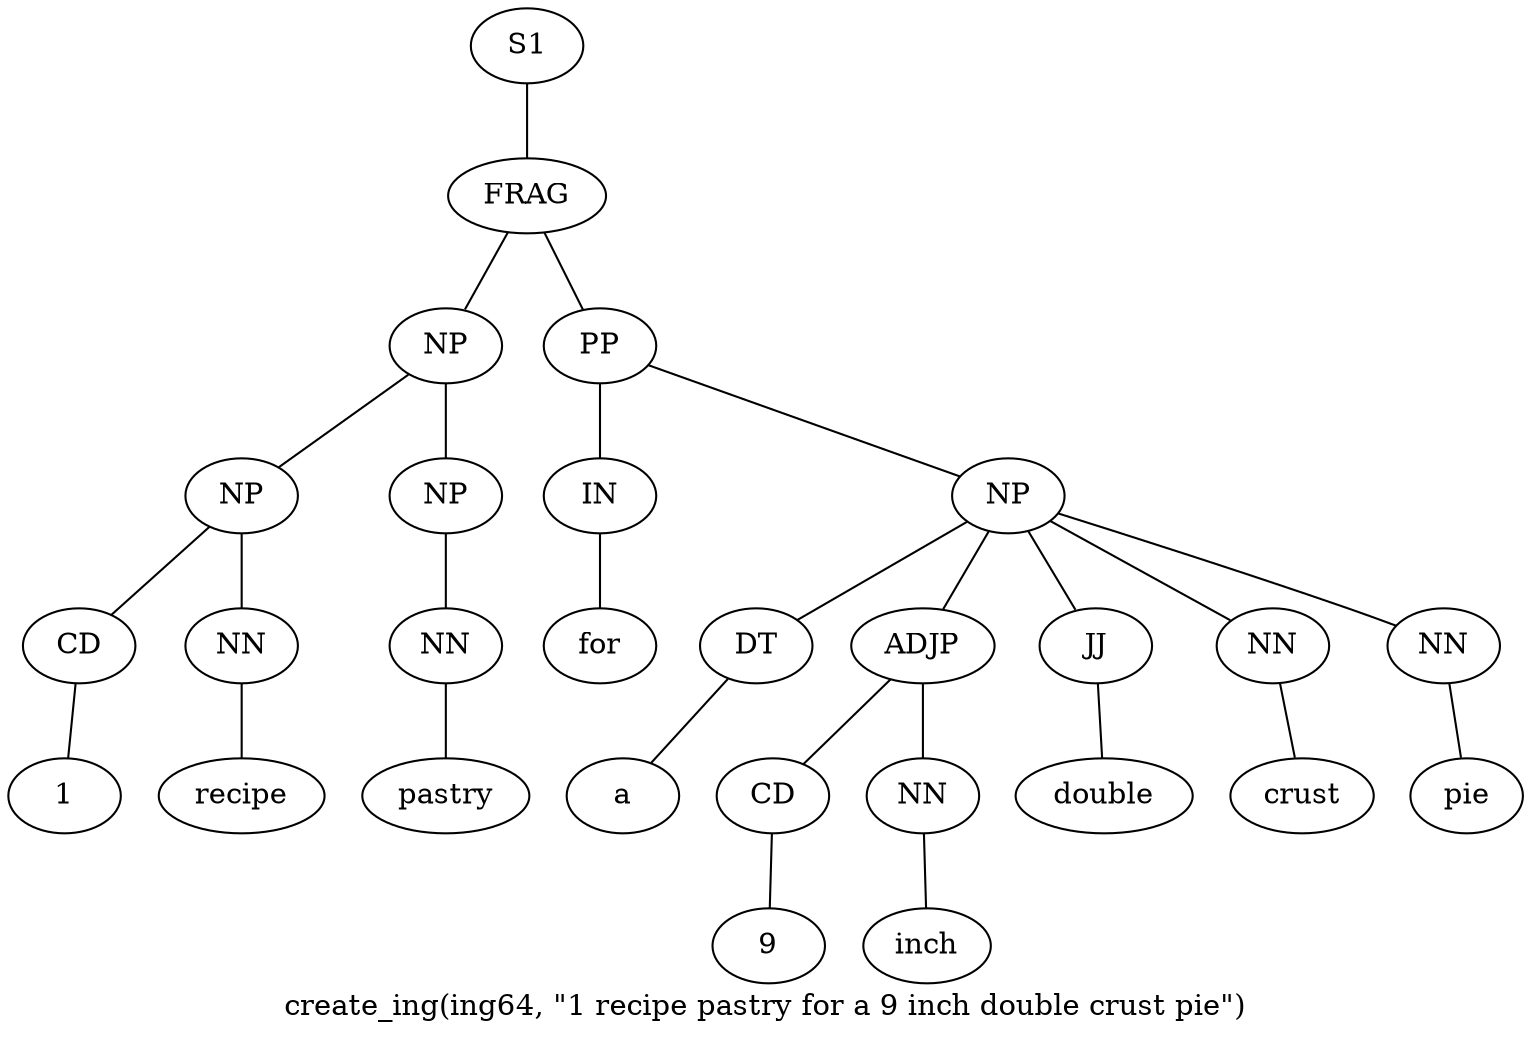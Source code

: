 graph SyntaxGraph {
	label = "create_ing(ing64, \"1 recipe pastry for a 9 inch double crust pie\")";
	Node0 [label="S1"];
	Node1 [label="FRAG"];
	Node2 [label="NP"];
	Node3 [label="NP"];
	Node4 [label="CD"];
	Node5 [label="1"];
	Node6 [label="NN"];
	Node7 [label="recipe"];
	Node8 [label="NP"];
	Node9 [label="NN"];
	Node10 [label="pastry"];
	Node11 [label="PP"];
	Node12 [label="IN"];
	Node13 [label="for"];
	Node14 [label="NP"];
	Node15 [label="DT"];
	Node16 [label="a"];
	Node17 [label="ADJP"];
	Node18 [label="CD"];
	Node19 [label="9"];
	Node20 [label="NN"];
	Node21 [label="inch"];
	Node22 [label="JJ"];
	Node23 [label="double"];
	Node24 [label="NN"];
	Node25 [label="crust"];
	Node26 [label="NN"];
	Node27 [label="pie"];

	Node0 -- Node1;
	Node1 -- Node2;
	Node1 -- Node11;
	Node2 -- Node3;
	Node2 -- Node8;
	Node3 -- Node4;
	Node3 -- Node6;
	Node4 -- Node5;
	Node6 -- Node7;
	Node8 -- Node9;
	Node9 -- Node10;
	Node11 -- Node12;
	Node11 -- Node14;
	Node12 -- Node13;
	Node14 -- Node15;
	Node14 -- Node17;
	Node14 -- Node22;
	Node14 -- Node24;
	Node14 -- Node26;
	Node15 -- Node16;
	Node17 -- Node18;
	Node17 -- Node20;
	Node18 -- Node19;
	Node20 -- Node21;
	Node22 -- Node23;
	Node24 -- Node25;
	Node26 -- Node27;
}
